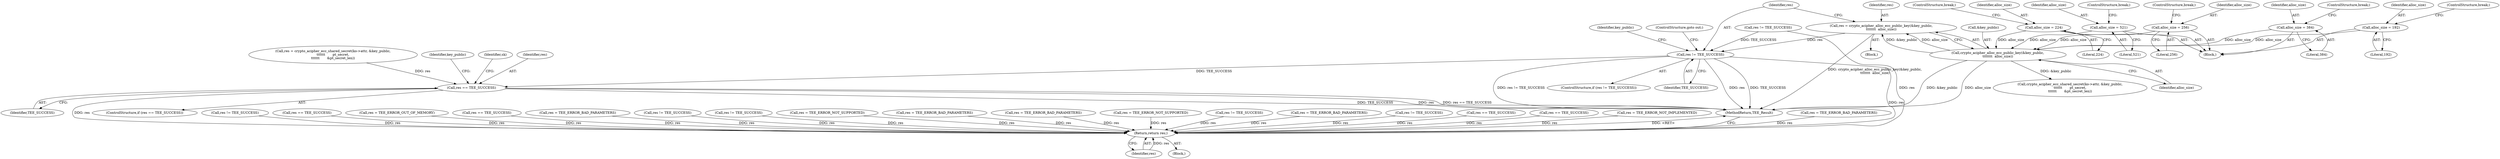digraph "0_optee_os_a637243270fc1faae16de059091795c32d86e65e@API" {
"1000434" [label="(Call,res = crypto_acipher_alloc_ecc_public_key(&key_public,\n\t\t\t\t\t\t\t  alloc_size))"];
"1000436" [label="(Call,crypto_acipher_alloc_ecc_public_key(&key_public,\n\t\t\t\t\t\t\t  alloc_size))"];
"1000410" [label="(Call,alloc_size = 224)"];
"1000425" [label="(Call,alloc_size = 521)"];
"1000415" [label="(Call,alloc_size = 256)"];
"1000420" [label="(Call,alloc_size = 384)"];
"1000405" [label="(Call,alloc_size = 192)"];
"1000441" [label="(Call,res != TEE_SUCCESS)"];
"1000524" [label="(Call,res == TEE_SUCCESS)"];
"1000857" [label="(Return,return res;)"];
"1000857" [label="(Return,return res;)"];
"1000408" [label="(ControlStructure,break;)"];
"1000859" [label="(MethodReturn,TEE_Result)"];
"1000598" [label="(Call,res != TEE_SUCCESS)"];
"1000632" [label="(Call,res == TEE_SUCCESS)"];
"1000354" [label="(Call,res = TEE_ERROR_OUT_OF_MEMORY)"];
"1000439" [label="(Identifier,alloc_size)"];
"1000412" [label="(Literal,224)"];
"1000858" [label="(Identifier,res)"];
"1000324" [label="(Call,res == TEE_SUCCESS)"];
"1000422" [label="(Literal,384)"];
"1000406" [label="(Identifier,alloc_size)"];
"1000411" [label="(Identifier,alloc_size)"];
"1000443" [label="(Identifier,TEE_SUCCESS)"];
"1000413" [label="(ControlStructure,break;)"];
"1000514" [label="(Call,crypto_acipher_ecc_shared_secret(ko->attr, &key_public,\n\t\t\t\t\t\t       pt_secret,\n\t\t\t\t\t\t       &pt_secret_len))"];
"1000423" [label="(ControlStructure,break;)"];
"1000447" [label="(Identifier,key_public)"];
"1000437" [label="(Call,&key_public)"];
"1000265" [label="(Call,res = TEE_ERROR_BAD_PARAMETERS)"];
"1000190" [label="(Call,res != TEE_SUCCESS)"];
"1000435" [label="(Identifier,res)"];
"1000403" [label="(Block,)"];
"1000428" [label="(ControlStructure,break;)"];
"1000204" [label="(Call,res != TEE_SUCCESS)"];
"1000416" [label="(Identifier,alloc_size)"];
"1000851" [label="(Call,res = TEE_ERROR_NOT_SUPPORTED)"];
"1000434" [label="(Call,res = crypto_acipher_alloc_ecc_public_key(&key_public,\n\t\t\t\t\t\t\t  alloc_size))"];
"1000418" [label="(ControlStructure,break;)"];
"1000512" [label="(Call,res = crypto_acipher_ecc_shared_secret(ko->attr, &key_public,\n\t\t\t\t\t\t       pt_secret,\n\t\t\t\t\t\t       &pt_secret_len))"];
"1000405" [label="(Call,alloc_size = 192)"];
"1000436" [label="(Call,crypto_acipher_alloc_ecc_public_key(&key_public,\n\t\t\t\t\t\t\t  alloc_size))"];
"1000444" [label="(ControlStructure,goto out;)"];
"1000417" [label="(Literal,256)"];
"1000524" [label="(Call,res == TEE_SUCCESS)"];
"1000808" [label="(Call,res = TEE_ERROR_BAD_PARAMETERS)"];
"1000546" [label="(Identifier,key_public)"];
"1000427" [label="(Literal,521)"];
"1000420" [label="(Call,alloc_size = 384)"];
"1000425" [label="(Call,alloc_size = 521)"];
"1000395" [label="(Call,res = TEE_ERROR_BAD_PARAMETERS)"];
"1000238" [label="(Call,res = TEE_ERROR_NOT_SUPPORTED)"];
"1000523" [label="(ControlStructure,if (res == TEE_SUCCESS))"];
"1000697" [label="(Call,res != TEE_SUCCESS)"];
"1000440" [label="(ControlStructure,if (res != TEE_SUCCESS))"];
"1000609" [label="(Call,res = TEE_ERROR_BAD_PARAMETERS)"];
"1000415" [label="(Call,alloc_size = 256)"];
"1000426" [label="(Identifier,alloc_size)"];
"1000797" [label="(Call,res != TEE_SUCCESS)"];
"1000729" [label="(Call,res == TEE_SUCCESS)"];
"1000830" [label="(Call,res == TEE_SUCCESS)"];
"1000442" [label="(Identifier,res)"];
"1000369" [label="(Block,)"];
"1000421" [label="(Identifier,alloc_size)"];
"1000530" [label="(Identifier,sk)"];
"1000430" [label="(Call,res = TEE_ERROR_NOT_IMPLEMENTED)"];
"1000217" [label="(Call,res != TEE_SUCCESS)"];
"1000526" [label="(Identifier,TEE_SUCCESS)"];
"1000525" [label="(Identifier,res)"];
"1000113" [label="(Block,)"];
"1000441" [label="(Call,res != TEE_SUCCESS)"];
"1000410" [label="(Call,alloc_size = 224)"];
"1000407" [label="(Literal,192)"];
"1000708" [label="(Call,res = TEE_ERROR_BAD_PARAMETERS)"];
"1000434" -> "1000369"  [label="AST: "];
"1000434" -> "1000436"  [label="CFG: "];
"1000435" -> "1000434"  [label="AST: "];
"1000436" -> "1000434"  [label="AST: "];
"1000442" -> "1000434"  [label="CFG: "];
"1000434" -> "1000859"  [label="DDG: crypto_acipher_alloc_ecc_public_key(&key_public,\n\t\t\t\t\t\t\t  alloc_size)"];
"1000436" -> "1000434"  [label="DDG: &key_public"];
"1000436" -> "1000434"  [label="DDG: alloc_size"];
"1000434" -> "1000441"  [label="DDG: res"];
"1000436" -> "1000439"  [label="CFG: "];
"1000437" -> "1000436"  [label="AST: "];
"1000439" -> "1000436"  [label="AST: "];
"1000436" -> "1000859"  [label="DDG: &key_public"];
"1000436" -> "1000859"  [label="DDG: alloc_size"];
"1000410" -> "1000436"  [label="DDG: alloc_size"];
"1000425" -> "1000436"  [label="DDG: alloc_size"];
"1000415" -> "1000436"  [label="DDG: alloc_size"];
"1000420" -> "1000436"  [label="DDG: alloc_size"];
"1000405" -> "1000436"  [label="DDG: alloc_size"];
"1000436" -> "1000514"  [label="DDG: &key_public"];
"1000410" -> "1000403"  [label="AST: "];
"1000410" -> "1000412"  [label="CFG: "];
"1000411" -> "1000410"  [label="AST: "];
"1000412" -> "1000410"  [label="AST: "];
"1000413" -> "1000410"  [label="CFG: "];
"1000425" -> "1000403"  [label="AST: "];
"1000425" -> "1000427"  [label="CFG: "];
"1000426" -> "1000425"  [label="AST: "];
"1000427" -> "1000425"  [label="AST: "];
"1000428" -> "1000425"  [label="CFG: "];
"1000415" -> "1000403"  [label="AST: "];
"1000415" -> "1000417"  [label="CFG: "];
"1000416" -> "1000415"  [label="AST: "];
"1000417" -> "1000415"  [label="AST: "];
"1000418" -> "1000415"  [label="CFG: "];
"1000420" -> "1000403"  [label="AST: "];
"1000420" -> "1000422"  [label="CFG: "];
"1000421" -> "1000420"  [label="AST: "];
"1000422" -> "1000420"  [label="AST: "];
"1000423" -> "1000420"  [label="CFG: "];
"1000405" -> "1000403"  [label="AST: "];
"1000405" -> "1000407"  [label="CFG: "];
"1000406" -> "1000405"  [label="AST: "];
"1000407" -> "1000405"  [label="AST: "];
"1000408" -> "1000405"  [label="CFG: "];
"1000441" -> "1000440"  [label="AST: "];
"1000441" -> "1000443"  [label="CFG: "];
"1000442" -> "1000441"  [label="AST: "];
"1000443" -> "1000441"  [label="AST: "];
"1000444" -> "1000441"  [label="CFG: "];
"1000447" -> "1000441"  [label="CFG: "];
"1000441" -> "1000859"  [label="DDG: res"];
"1000441" -> "1000859"  [label="DDG: TEE_SUCCESS"];
"1000441" -> "1000859"  [label="DDG: res != TEE_SUCCESS"];
"1000217" -> "1000441"  [label="DDG: TEE_SUCCESS"];
"1000441" -> "1000524"  [label="DDG: TEE_SUCCESS"];
"1000441" -> "1000857"  [label="DDG: res"];
"1000524" -> "1000523"  [label="AST: "];
"1000524" -> "1000526"  [label="CFG: "];
"1000525" -> "1000524"  [label="AST: "];
"1000526" -> "1000524"  [label="AST: "];
"1000530" -> "1000524"  [label="CFG: "];
"1000546" -> "1000524"  [label="CFG: "];
"1000524" -> "1000859"  [label="DDG: res"];
"1000524" -> "1000859"  [label="DDG: res == TEE_SUCCESS"];
"1000524" -> "1000859"  [label="DDG: TEE_SUCCESS"];
"1000512" -> "1000524"  [label="DDG: res"];
"1000524" -> "1000857"  [label="DDG: res"];
"1000857" -> "1000113"  [label="AST: "];
"1000857" -> "1000858"  [label="CFG: "];
"1000858" -> "1000857"  [label="AST: "];
"1000859" -> "1000857"  [label="CFG: "];
"1000857" -> "1000859"  [label="DDG: <RET>"];
"1000858" -> "1000857"  [label="DDG: res"];
"1000395" -> "1000857"  [label="DDG: res"];
"1000708" -> "1000857"  [label="DDG: res"];
"1000729" -> "1000857"  [label="DDG: res"];
"1000598" -> "1000857"  [label="DDG: res"];
"1000238" -> "1000857"  [label="DDG: res"];
"1000609" -> "1000857"  [label="DDG: res"];
"1000265" -> "1000857"  [label="DDG: res"];
"1000430" -> "1000857"  [label="DDG: res"];
"1000354" -> "1000857"  [label="DDG: res"];
"1000830" -> "1000857"  [label="DDG: res"];
"1000632" -> "1000857"  [label="DDG: res"];
"1000851" -> "1000857"  [label="DDG: res"];
"1000190" -> "1000857"  [label="DDG: res"];
"1000217" -> "1000857"  [label="DDG: res"];
"1000808" -> "1000857"  [label="DDG: res"];
"1000797" -> "1000857"  [label="DDG: res"];
"1000324" -> "1000857"  [label="DDG: res"];
"1000204" -> "1000857"  [label="DDG: res"];
"1000697" -> "1000857"  [label="DDG: res"];
}
